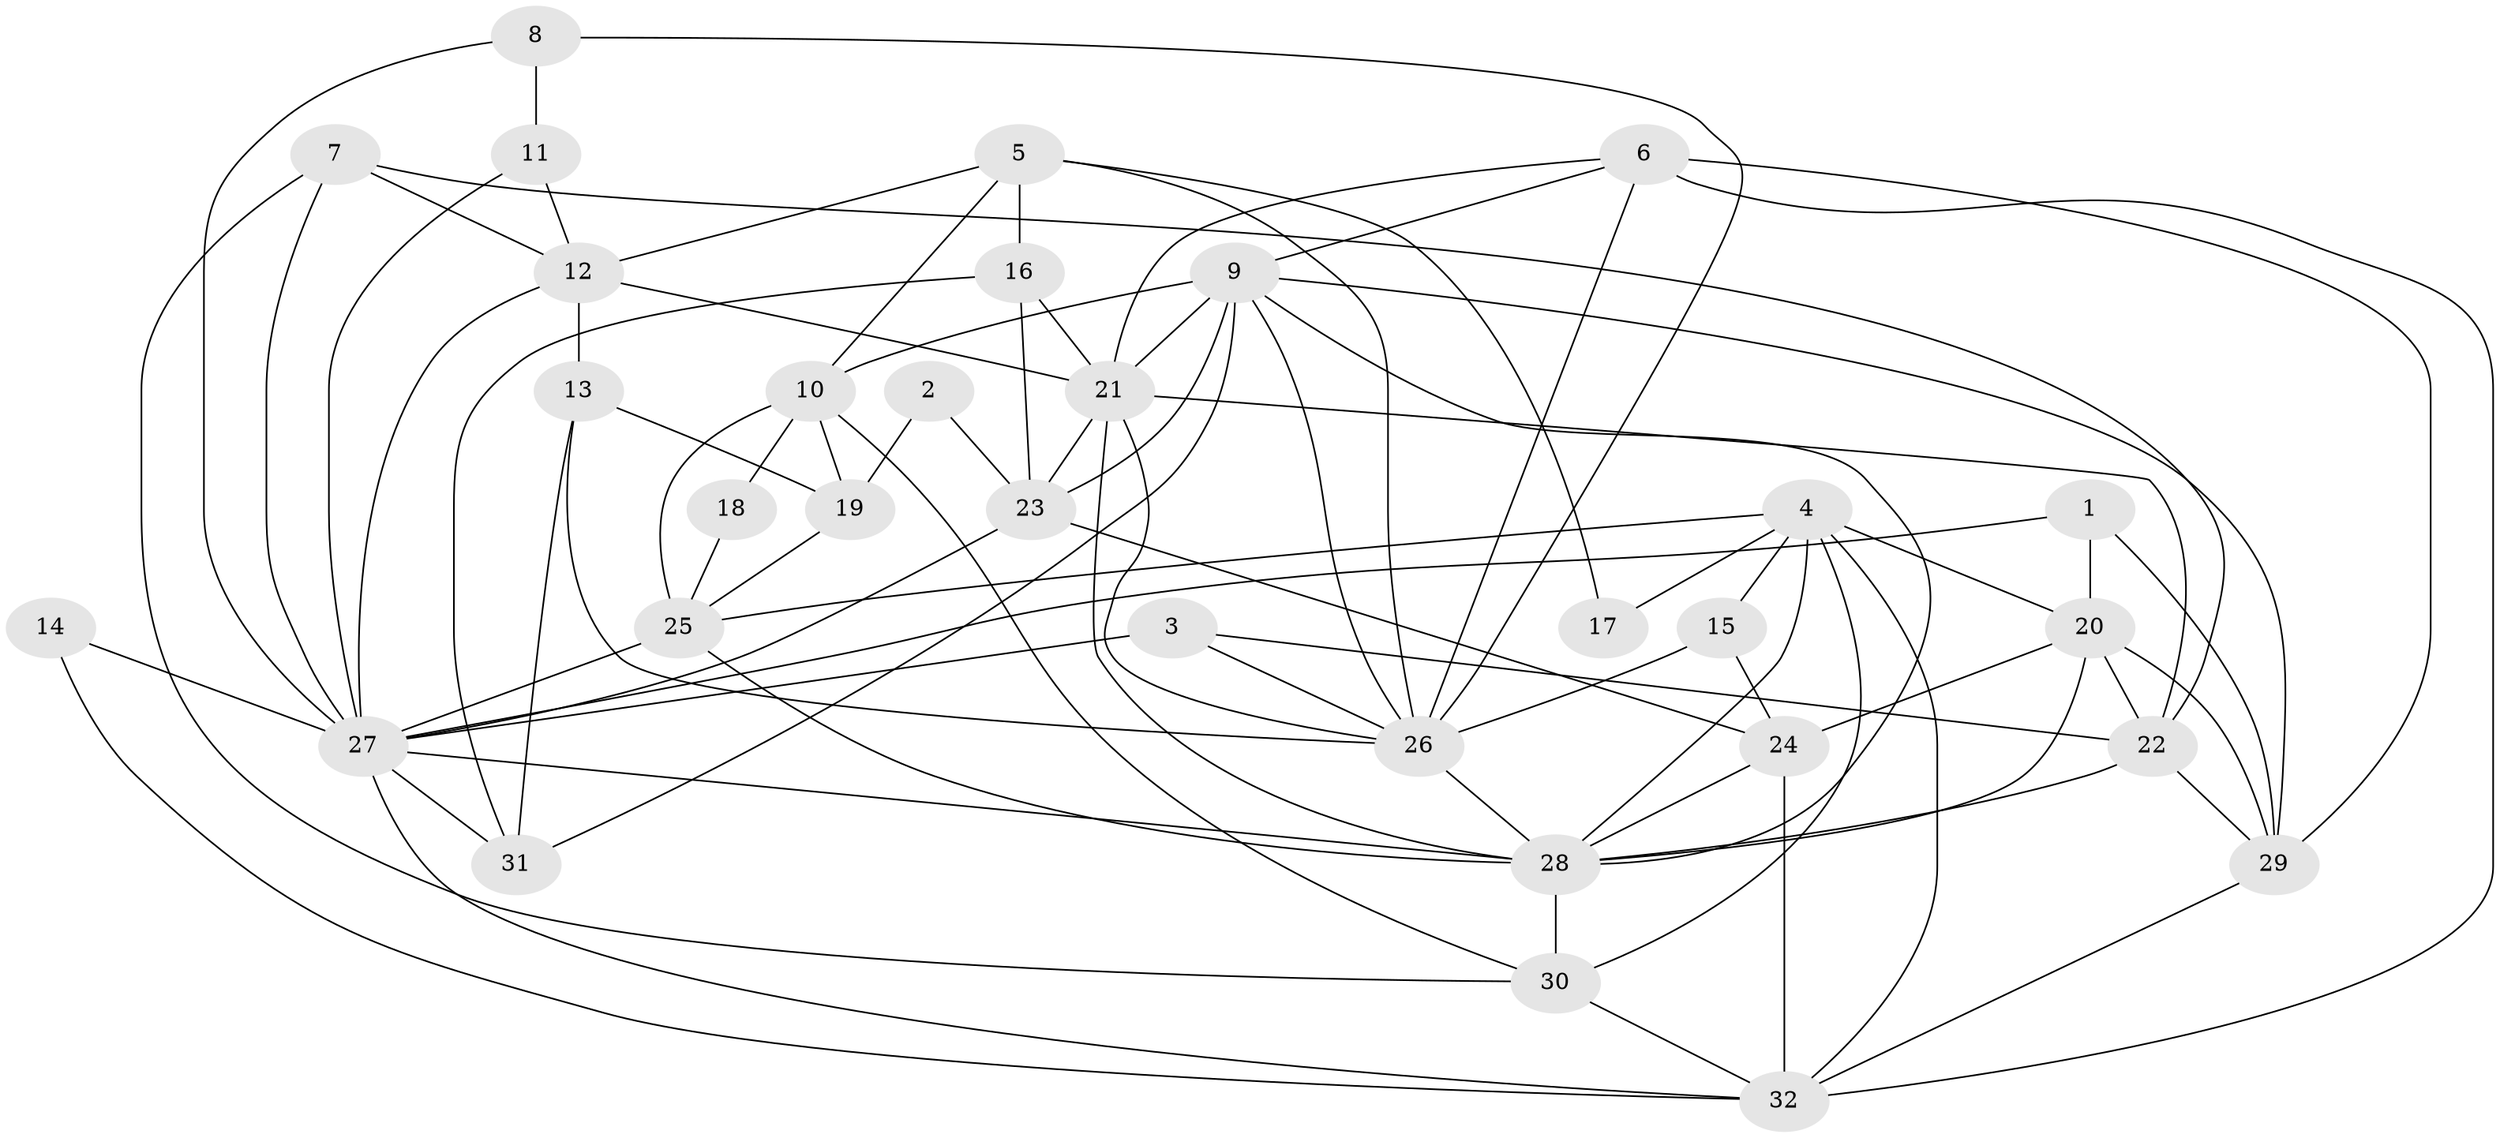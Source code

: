 // original degree distribution, {3: 0.296875, 2: 0.109375, 5: 0.171875, 6: 0.125, 4: 0.265625, 7: 0.03125}
// Generated by graph-tools (version 1.1) at 2025/26/03/09/25 03:26:14]
// undirected, 32 vertices, 83 edges
graph export_dot {
graph [start="1"]
  node [color=gray90,style=filled];
  1;
  2;
  3;
  4;
  5;
  6;
  7;
  8;
  9;
  10;
  11;
  12;
  13;
  14;
  15;
  16;
  17;
  18;
  19;
  20;
  21;
  22;
  23;
  24;
  25;
  26;
  27;
  28;
  29;
  30;
  31;
  32;
  1 -- 20 [weight=1.0];
  1 -- 27 [weight=1.0];
  1 -- 29 [weight=1.0];
  2 -- 19 [weight=1.0];
  2 -- 23 [weight=1.0];
  3 -- 22 [weight=1.0];
  3 -- 26 [weight=1.0];
  3 -- 27 [weight=1.0];
  4 -- 15 [weight=1.0];
  4 -- 17 [weight=1.0];
  4 -- 20 [weight=1.0];
  4 -- 25 [weight=2.0];
  4 -- 28 [weight=1.0];
  4 -- 30 [weight=1.0];
  4 -- 32 [weight=1.0];
  5 -- 10 [weight=1.0];
  5 -- 12 [weight=1.0];
  5 -- 16 [weight=1.0];
  5 -- 17 [weight=1.0];
  5 -- 26 [weight=1.0];
  6 -- 9 [weight=1.0];
  6 -- 21 [weight=1.0];
  6 -- 26 [weight=1.0];
  6 -- 29 [weight=1.0];
  6 -- 32 [weight=1.0];
  7 -- 12 [weight=1.0];
  7 -- 22 [weight=1.0];
  7 -- 27 [weight=1.0];
  7 -- 30 [weight=1.0];
  8 -- 11 [weight=1.0];
  8 -- 26 [weight=1.0];
  8 -- 27 [weight=1.0];
  9 -- 10 [weight=2.0];
  9 -- 21 [weight=1.0];
  9 -- 23 [weight=1.0];
  9 -- 26 [weight=1.0];
  9 -- 28 [weight=1.0];
  9 -- 29 [weight=1.0];
  9 -- 31 [weight=1.0];
  10 -- 18 [weight=1.0];
  10 -- 19 [weight=2.0];
  10 -- 25 [weight=1.0];
  10 -- 30 [weight=1.0];
  11 -- 12 [weight=1.0];
  11 -- 27 [weight=1.0];
  12 -- 13 [weight=1.0];
  12 -- 21 [weight=2.0];
  12 -- 27 [weight=1.0];
  13 -- 19 [weight=2.0];
  13 -- 26 [weight=1.0];
  13 -- 31 [weight=2.0];
  14 -- 27 [weight=1.0];
  14 -- 32 [weight=1.0];
  15 -- 24 [weight=1.0];
  15 -- 26 [weight=1.0];
  16 -- 21 [weight=1.0];
  16 -- 23 [weight=1.0];
  16 -- 31 [weight=1.0];
  18 -- 25 [weight=1.0];
  19 -- 25 [weight=2.0];
  20 -- 22 [weight=1.0];
  20 -- 24 [weight=1.0];
  20 -- 28 [weight=1.0];
  20 -- 29 [weight=1.0];
  21 -- 22 [weight=1.0];
  21 -- 23 [weight=1.0];
  21 -- 26 [weight=1.0];
  21 -- 28 [weight=1.0];
  22 -- 28 [weight=1.0];
  22 -- 29 [weight=1.0];
  23 -- 24 [weight=1.0];
  23 -- 27 [weight=1.0];
  24 -- 28 [weight=1.0];
  24 -- 32 [weight=1.0];
  25 -- 27 [weight=1.0];
  25 -- 28 [weight=1.0];
  26 -- 28 [weight=2.0];
  27 -- 28 [weight=1.0];
  27 -- 31 [weight=1.0];
  27 -- 32 [weight=1.0];
  28 -- 30 [weight=1.0];
  29 -- 32 [weight=1.0];
  30 -- 32 [weight=1.0];
}
